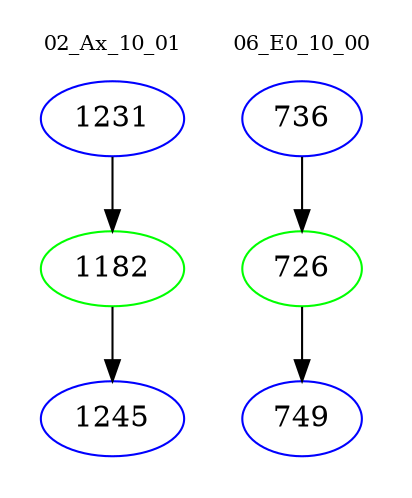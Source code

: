 digraph{
subgraph cluster_0 {
color = white
label = "02_Ax_10_01";
fontsize=10;
T0_1231 [label="1231", color="blue"]
T0_1231 -> T0_1182 [color="black"]
T0_1182 [label="1182", color="green"]
T0_1182 -> T0_1245 [color="black"]
T0_1245 [label="1245", color="blue"]
}
subgraph cluster_1 {
color = white
label = "06_E0_10_00";
fontsize=10;
T1_736 [label="736", color="blue"]
T1_736 -> T1_726 [color="black"]
T1_726 [label="726", color="green"]
T1_726 -> T1_749 [color="black"]
T1_749 [label="749", color="blue"]
}
}
